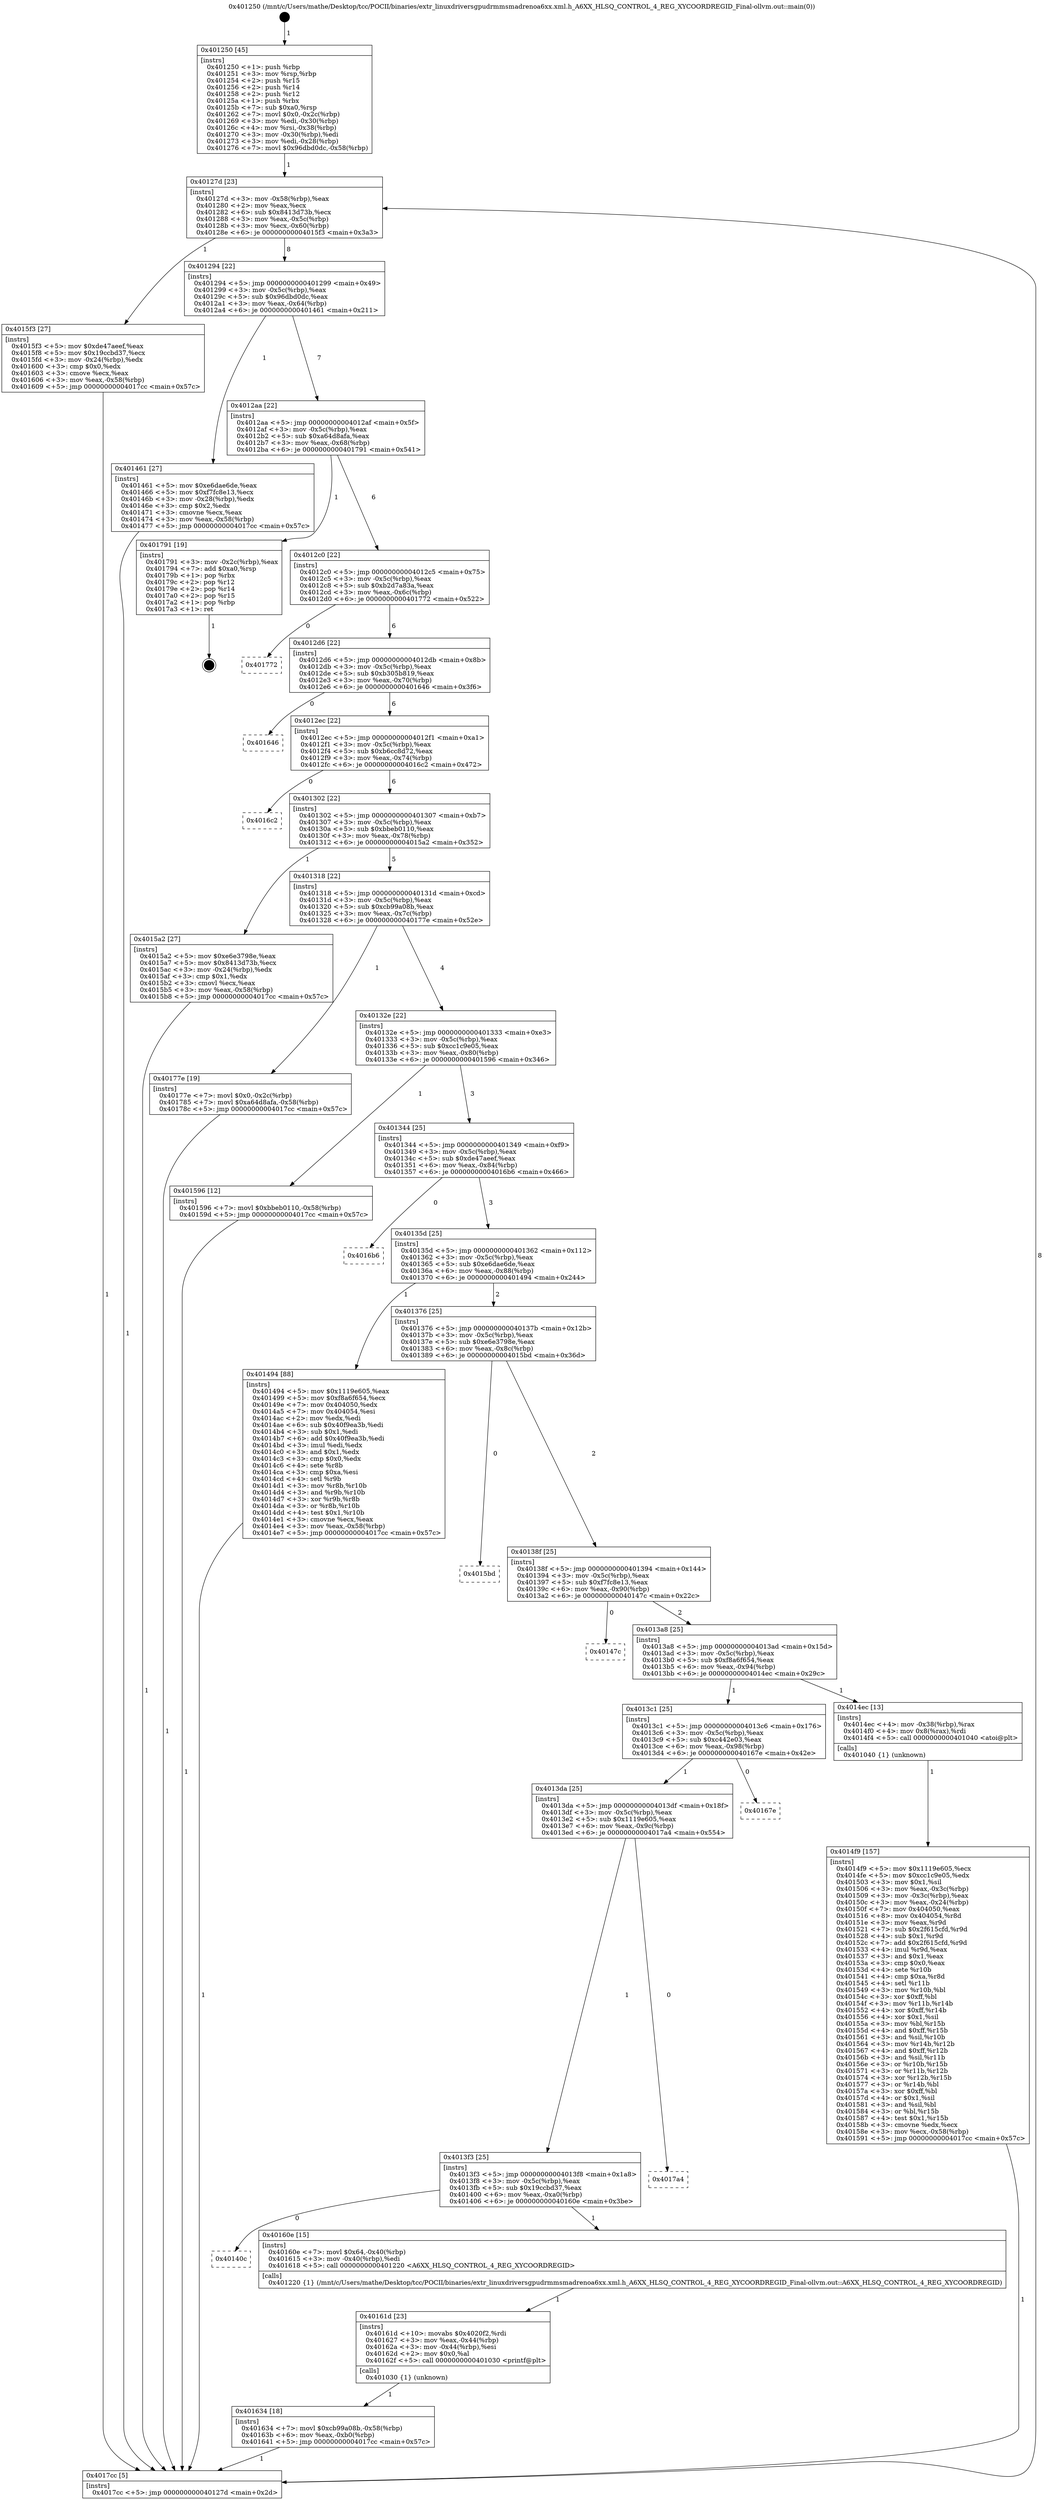 digraph "0x401250" {
  label = "0x401250 (/mnt/c/Users/mathe/Desktop/tcc/POCII/binaries/extr_linuxdriversgpudrmmsmadrenoa6xx.xml.h_A6XX_HLSQ_CONTROL_4_REG_XYCOORDREGID_Final-ollvm.out::main(0))"
  labelloc = "t"
  node[shape=record]

  Entry [label="",width=0.3,height=0.3,shape=circle,fillcolor=black,style=filled]
  "0x40127d" [label="{
     0x40127d [23]\l
     | [instrs]\l
     &nbsp;&nbsp;0x40127d \<+3\>: mov -0x58(%rbp),%eax\l
     &nbsp;&nbsp;0x401280 \<+2\>: mov %eax,%ecx\l
     &nbsp;&nbsp;0x401282 \<+6\>: sub $0x8413d73b,%ecx\l
     &nbsp;&nbsp;0x401288 \<+3\>: mov %eax,-0x5c(%rbp)\l
     &nbsp;&nbsp;0x40128b \<+3\>: mov %ecx,-0x60(%rbp)\l
     &nbsp;&nbsp;0x40128e \<+6\>: je 00000000004015f3 \<main+0x3a3\>\l
  }"]
  "0x4015f3" [label="{
     0x4015f3 [27]\l
     | [instrs]\l
     &nbsp;&nbsp;0x4015f3 \<+5\>: mov $0xde47aeef,%eax\l
     &nbsp;&nbsp;0x4015f8 \<+5\>: mov $0x19ccbd37,%ecx\l
     &nbsp;&nbsp;0x4015fd \<+3\>: mov -0x24(%rbp),%edx\l
     &nbsp;&nbsp;0x401600 \<+3\>: cmp $0x0,%edx\l
     &nbsp;&nbsp;0x401603 \<+3\>: cmove %ecx,%eax\l
     &nbsp;&nbsp;0x401606 \<+3\>: mov %eax,-0x58(%rbp)\l
     &nbsp;&nbsp;0x401609 \<+5\>: jmp 00000000004017cc \<main+0x57c\>\l
  }"]
  "0x401294" [label="{
     0x401294 [22]\l
     | [instrs]\l
     &nbsp;&nbsp;0x401294 \<+5\>: jmp 0000000000401299 \<main+0x49\>\l
     &nbsp;&nbsp;0x401299 \<+3\>: mov -0x5c(%rbp),%eax\l
     &nbsp;&nbsp;0x40129c \<+5\>: sub $0x96dbd0dc,%eax\l
     &nbsp;&nbsp;0x4012a1 \<+3\>: mov %eax,-0x64(%rbp)\l
     &nbsp;&nbsp;0x4012a4 \<+6\>: je 0000000000401461 \<main+0x211\>\l
  }"]
  Exit [label="",width=0.3,height=0.3,shape=circle,fillcolor=black,style=filled,peripheries=2]
  "0x401461" [label="{
     0x401461 [27]\l
     | [instrs]\l
     &nbsp;&nbsp;0x401461 \<+5\>: mov $0xe6dae6de,%eax\l
     &nbsp;&nbsp;0x401466 \<+5\>: mov $0xf7fc8e13,%ecx\l
     &nbsp;&nbsp;0x40146b \<+3\>: mov -0x28(%rbp),%edx\l
     &nbsp;&nbsp;0x40146e \<+3\>: cmp $0x2,%edx\l
     &nbsp;&nbsp;0x401471 \<+3\>: cmovne %ecx,%eax\l
     &nbsp;&nbsp;0x401474 \<+3\>: mov %eax,-0x58(%rbp)\l
     &nbsp;&nbsp;0x401477 \<+5\>: jmp 00000000004017cc \<main+0x57c\>\l
  }"]
  "0x4012aa" [label="{
     0x4012aa [22]\l
     | [instrs]\l
     &nbsp;&nbsp;0x4012aa \<+5\>: jmp 00000000004012af \<main+0x5f\>\l
     &nbsp;&nbsp;0x4012af \<+3\>: mov -0x5c(%rbp),%eax\l
     &nbsp;&nbsp;0x4012b2 \<+5\>: sub $0xa64d8afa,%eax\l
     &nbsp;&nbsp;0x4012b7 \<+3\>: mov %eax,-0x68(%rbp)\l
     &nbsp;&nbsp;0x4012ba \<+6\>: je 0000000000401791 \<main+0x541\>\l
  }"]
  "0x4017cc" [label="{
     0x4017cc [5]\l
     | [instrs]\l
     &nbsp;&nbsp;0x4017cc \<+5\>: jmp 000000000040127d \<main+0x2d\>\l
  }"]
  "0x401250" [label="{
     0x401250 [45]\l
     | [instrs]\l
     &nbsp;&nbsp;0x401250 \<+1\>: push %rbp\l
     &nbsp;&nbsp;0x401251 \<+3\>: mov %rsp,%rbp\l
     &nbsp;&nbsp;0x401254 \<+2\>: push %r15\l
     &nbsp;&nbsp;0x401256 \<+2\>: push %r14\l
     &nbsp;&nbsp;0x401258 \<+2\>: push %r12\l
     &nbsp;&nbsp;0x40125a \<+1\>: push %rbx\l
     &nbsp;&nbsp;0x40125b \<+7\>: sub $0xa0,%rsp\l
     &nbsp;&nbsp;0x401262 \<+7\>: movl $0x0,-0x2c(%rbp)\l
     &nbsp;&nbsp;0x401269 \<+3\>: mov %edi,-0x30(%rbp)\l
     &nbsp;&nbsp;0x40126c \<+4\>: mov %rsi,-0x38(%rbp)\l
     &nbsp;&nbsp;0x401270 \<+3\>: mov -0x30(%rbp),%edi\l
     &nbsp;&nbsp;0x401273 \<+3\>: mov %edi,-0x28(%rbp)\l
     &nbsp;&nbsp;0x401276 \<+7\>: movl $0x96dbd0dc,-0x58(%rbp)\l
  }"]
  "0x401634" [label="{
     0x401634 [18]\l
     | [instrs]\l
     &nbsp;&nbsp;0x401634 \<+7\>: movl $0xcb99a08b,-0x58(%rbp)\l
     &nbsp;&nbsp;0x40163b \<+6\>: mov %eax,-0xb0(%rbp)\l
     &nbsp;&nbsp;0x401641 \<+5\>: jmp 00000000004017cc \<main+0x57c\>\l
  }"]
  "0x401791" [label="{
     0x401791 [19]\l
     | [instrs]\l
     &nbsp;&nbsp;0x401791 \<+3\>: mov -0x2c(%rbp),%eax\l
     &nbsp;&nbsp;0x401794 \<+7\>: add $0xa0,%rsp\l
     &nbsp;&nbsp;0x40179b \<+1\>: pop %rbx\l
     &nbsp;&nbsp;0x40179c \<+2\>: pop %r12\l
     &nbsp;&nbsp;0x40179e \<+2\>: pop %r14\l
     &nbsp;&nbsp;0x4017a0 \<+2\>: pop %r15\l
     &nbsp;&nbsp;0x4017a2 \<+1\>: pop %rbp\l
     &nbsp;&nbsp;0x4017a3 \<+1\>: ret\l
  }"]
  "0x4012c0" [label="{
     0x4012c0 [22]\l
     | [instrs]\l
     &nbsp;&nbsp;0x4012c0 \<+5\>: jmp 00000000004012c5 \<main+0x75\>\l
     &nbsp;&nbsp;0x4012c5 \<+3\>: mov -0x5c(%rbp),%eax\l
     &nbsp;&nbsp;0x4012c8 \<+5\>: sub $0xb2d7a83a,%eax\l
     &nbsp;&nbsp;0x4012cd \<+3\>: mov %eax,-0x6c(%rbp)\l
     &nbsp;&nbsp;0x4012d0 \<+6\>: je 0000000000401772 \<main+0x522\>\l
  }"]
  "0x40161d" [label="{
     0x40161d [23]\l
     | [instrs]\l
     &nbsp;&nbsp;0x40161d \<+10\>: movabs $0x4020f2,%rdi\l
     &nbsp;&nbsp;0x401627 \<+3\>: mov %eax,-0x44(%rbp)\l
     &nbsp;&nbsp;0x40162a \<+3\>: mov -0x44(%rbp),%esi\l
     &nbsp;&nbsp;0x40162d \<+2\>: mov $0x0,%al\l
     &nbsp;&nbsp;0x40162f \<+5\>: call 0000000000401030 \<printf@plt\>\l
     | [calls]\l
     &nbsp;&nbsp;0x401030 \{1\} (unknown)\l
  }"]
  "0x401772" [label="{
     0x401772\l
  }", style=dashed]
  "0x4012d6" [label="{
     0x4012d6 [22]\l
     | [instrs]\l
     &nbsp;&nbsp;0x4012d6 \<+5\>: jmp 00000000004012db \<main+0x8b\>\l
     &nbsp;&nbsp;0x4012db \<+3\>: mov -0x5c(%rbp),%eax\l
     &nbsp;&nbsp;0x4012de \<+5\>: sub $0xb305b819,%eax\l
     &nbsp;&nbsp;0x4012e3 \<+3\>: mov %eax,-0x70(%rbp)\l
     &nbsp;&nbsp;0x4012e6 \<+6\>: je 0000000000401646 \<main+0x3f6\>\l
  }"]
  "0x40140c" [label="{
     0x40140c\l
  }", style=dashed]
  "0x401646" [label="{
     0x401646\l
  }", style=dashed]
  "0x4012ec" [label="{
     0x4012ec [22]\l
     | [instrs]\l
     &nbsp;&nbsp;0x4012ec \<+5\>: jmp 00000000004012f1 \<main+0xa1\>\l
     &nbsp;&nbsp;0x4012f1 \<+3\>: mov -0x5c(%rbp),%eax\l
     &nbsp;&nbsp;0x4012f4 \<+5\>: sub $0xb6cc8d72,%eax\l
     &nbsp;&nbsp;0x4012f9 \<+3\>: mov %eax,-0x74(%rbp)\l
     &nbsp;&nbsp;0x4012fc \<+6\>: je 00000000004016c2 \<main+0x472\>\l
  }"]
  "0x40160e" [label="{
     0x40160e [15]\l
     | [instrs]\l
     &nbsp;&nbsp;0x40160e \<+7\>: movl $0x64,-0x40(%rbp)\l
     &nbsp;&nbsp;0x401615 \<+3\>: mov -0x40(%rbp),%edi\l
     &nbsp;&nbsp;0x401618 \<+5\>: call 0000000000401220 \<A6XX_HLSQ_CONTROL_4_REG_XYCOORDREGID\>\l
     | [calls]\l
     &nbsp;&nbsp;0x401220 \{1\} (/mnt/c/Users/mathe/Desktop/tcc/POCII/binaries/extr_linuxdriversgpudrmmsmadrenoa6xx.xml.h_A6XX_HLSQ_CONTROL_4_REG_XYCOORDREGID_Final-ollvm.out::A6XX_HLSQ_CONTROL_4_REG_XYCOORDREGID)\l
  }"]
  "0x4016c2" [label="{
     0x4016c2\l
  }", style=dashed]
  "0x401302" [label="{
     0x401302 [22]\l
     | [instrs]\l
     &nbsp;&nbsp;0x401302 \<+5\>: jmp 0000000000401307 \<main+0xb7\>\l
     &nbsp;&nbsp;0x401307 \<+3\>: mov -0x5c(%rbp),%eax\l
     &nbsp;&nbsp;0x40130a \<+5\>: sub $0xbbeb0110,%eax\l
     &nbsp;&nbsp;0x40130f \<+3\>: mov %eax,-0x78(%rbp)\l
     &nbsp;&nbsp;0x401312 \<+6\>: je 00000000004015a2 \<main+0x352\>\l
  }"]
  "0x4013f3" [label="{
     0x4013f3 [25]\l
     | [instrs]\l
     &nbsp;&nbsp;0x4013f3 \<+5\>: jmp 00000000004013f8 \<main+0x1a8\>\l
     &nbsp;&nbsp;0x4013f8 \<+3\>: mov -0x5c(%rbp),%eax\l
     &nbsp;&nbsp;0x4013fb \<+5\>: sub $0x19ccbd37,%eax\l
     &nbsp;&nbsp;0x401400 \<+6\>: mov %eax,-0xa0(%rbp)\l
     &nbsp;&nbsp;0x401406 \<+6\>: je 000000000040160e \<main+0x3be\>\l
  }"]
  "0x4015a2" [label="{
     0x4015a2 [27]\l
     | [instrs]\l
     &nbsp;&nbsp;0x4015a2 \<+5\>: mov $0xe6e3798e,%eax\l
     &nbsp;&nbsp;0x4015a7 \<+5\>: mov $0x8413d73b,%ecx\l
     &nbsp;&nbsp;0x4015ac \<+3\>: mov -0x24(%rbp),%edx\l
     &nbsp;&nbsp;0x4015af \<+3\>: cmp $0x1,%edx\l
     &nbsp;&nbsp;0x4015b2 \<+3\>: cmovl %ecx,%eax\l
     &nbsp;&nbsp;0x4015b5 \<+3\>: mov %eax,-0x58(%rbp)\l
     &nbsp;&nbsp;0x4015b8 \<+5\>: jmp 00000000004017cc \<main+0x57c\>\l
  }"]
  "0x401318" [label="{
     0x401318 [22]\l
     | [instrs]\l
     &nbsp;&nbsp;0x401318 \<+5\>: jmp 000000000040131d \<main+0xcd\>\l
     &nbsp;&nbsp;0x40131d \<+3\>: mov -0x5c(%rbp),%eax\l
     &nbsp;&nbsp;0x401320 \<+5\>: sub $0xcb99a08b,%eax\l
     &nbsp;&nbsp;0x401325 \<+3\>: mov %eax,-0x7c(%rbp)\l
     &nbsp;&nbsp;0x401328 \<+6\>: je 000000000040177e \<main+0x52e\>\l
  }"]
  "0x4017a4" [label="{
     0x4017a4\l
  }", style=dashed]
  "0x40177e" [label="{
     0x40177e [19]\l
     | [instrs]\l
     &nbsp;&nbsp;0x40177e \<+7\>: movl $0x0,-0x2c(%rbp)\l
     &nbsp;&nbsp;0x401785 \<+7\>: movl $0xa64d8afa,-0x58(%rbp)\l
     &nbsp;&nbsp;0x40178c \<+5\>: jmp 00000000004017cc \<main+0x57c\>\l
  }"]
  "0x40132e" [label="{
     0x40132e [22]\l
     | [instrs]\l
     &nbsp;&nbsp;0x40132e \<+5\>: jmp 0000000000401333 \<main+0xe3\>\l
     &nbsp;&nbsp;0x401333 \<+3\>: mov -0x5c(%rbp),%eax\l
     &nbsp;&nbsp;0x401336 \<+5\>: sub $0xcc1c9e05,%eax\l
     &nbsp;&nbsp;0x40133b \<+3\>: mov %eax,-0x80(%rbp)\l
     &nbsp;&nbsp;0x40133e \<+6\>: je 0000000000401596 \<main+0x346\>\l
  }"]
  "0x4013da" [label="{
     0x4013da [25]\l
     | [instrs]\l
     &nbsp;&nbsp;0x4013da \<+5\>: jmp 00000000004013df \<main+0x18f\>\l
     &nbsp;&nbsp;0x4013df \<+3\>: mov -0x5c(%rbp),%eax\l
     &nbsp;&nbsp;0x4013e2 \<+5\>: sub $0x1119e605,%eax\l
     &nbsp;&nbsp;0x4013e7 \<+6\>: mov %eax,-0x9c(%rbp)\l
     &nbsp;&nbsp;0x4013ed \<+6\>: je 00000000004017a4 \<main+0x554\>\l
  }"]
  "0x401596" [label="{
     0x401596 [12]\l
     | [instrs]\l
     &nbsp;&nbsp;0x401596 \<+7\>: movl $0xbbeb0110,-0x58(%rbp)\l
     &nbsp;&nbsp;0x40159d \<+5\>: jmp 00000000004017cc \<main+0x57c\>\l
  }"]
  "0x401344" [label="{
     0x401344 [25]\l
     | [instrs]\l
     &nbsp;&nbsp;0x401344 \<+5\>: jmp 0000000000401349 \<main+0xf9\>\l
     &nbsp;&nbsp;0x401349 \<+3\>: mov -0x5c(%rbp),%eax\l
     &nbsp;&nbsp;0x40134c \<+5\>: sub $0xde47aeef,%eax\l
     &nbsp;&nbsp;0x401351 \<+6\>: mov %eax,-0x84(%rbp)\l
     &nbsp;&nbsp;0x401357 \<+6\>: je 00000000004016b6 \<main+0x466\>\l
  }"]
  "0x40167e" [label="{
     0x40167e\l
  }", style=dashed]
  "0x4016b6" [label="{
     0x4016b6\l
  }", style=dashed]
  "0x40135d" [label="{
     0x40135d [25]\l
     | [instrs]\l
     &nbsp;&nbsp;0x40135d \<+5\>: jmp 0000000000401362 \<main+0x112\>\l
     &nbsp;&nbsp;0x401362 \<+3\>: mov -0x5c(%rbp),%eax\l
     &nbsp;&nbsp;0x401365 \<+5\>: sub $0xe6dae6de,%eax\l
     &nbsp;&nbsp;0x40136a \<+6\>: mov %eax,-0x88(%rbp)\l
     &nbsp;&nbsp;0x401370 \<+6\>: je 0000000000401494 \<main+0x244\>\l
  }"]
  "0x4014f9" [label="{
     0x4014f9 [157]\l
     | [instrs]\l
     &nbsp;&nbsp;0x4014f9 \<+5\>: mov $0x1119e605,%ecx\l
     &nbsp;&nbsp;0x4014fe \<+5\>: mov $0xcc1c9e05,%edx\l
     &nbsp;&nbsp;0x401503 \<+3\>: mov $0x1,%sil\l
     &nbsp;&nbsp;0x401506 \<+3\>: mov %eax,-0x3c(%rbp)\l
     &nbsp;&nbsp;0x401509 \<+3\>: mov -0x3c(%rbp),%eax\l
     &nbsp;&nbsp;0x40150c \<+3\>: mov %eax,-0x24(%rbp)\l
     &nbsp;&nbsp;0x40150f \<+7\>: mov 0x404050,%eax\l
     &nbsp;&nbsp;0x401516 \<+8\>: mov 0x404054,%r8d\l
     &nbsp;&nbsp;0x40151e \<+3\>: mov %eax,%r9d\l
     &nbsp;&nbsp;0x401521 \<+7\>: sub $0x2f615cfd,%r9d\l
     &nbsp;&nbsp;0x401528 \<+4\>: sub $0x1,%r9d\l
     &nbsp;&nbsp;0x40152c \<+7\>: add $0x2f615cfd,%r9d\l
     &nbsp;&nbsp;0x401533 \<+4\>: imul %r9d,%eax\l
     &nbsp;&nbsp;0x401537 \<+3\>: and $0x1,%eax\l
     &nbsp;&nbsp;0x40153a \<+3\>: cmp $0x0,%eax\l
     &nbsp;&nbsp;0x40153d \<+4\>: sete %r10b\l
     &nbsp;&nbsp;0x401541 \<+4\>: cmp $0xa,%r8d\l
     &nbsp;&nbsp;0x401545 \<+4\>: setl %r11b\l
     &nbsp;&nbsp;0x401549 \<+3\>: mov %r10b,%bl\l
     &nbsp;&nbsp;0x40154c \<+3\>: xor $0xff,%bl\l
     &nbsp;&nbsp;0x40154f \<+3\>: mov %r11b,%r14b\l
     &nbsp;&nbsp;0x401552 \<+4\>: xor $0xff,%r14b\l
     &nbsp;&nbsp;0x401556 \<+4\>: xor $0x1,%sil\l
     &nbsp;&nbsp;0x40155a \<+3\>: mov %bl,%r15b\l
     &nbsp;&nbsp;0x40155d \<+4\>: and $0xff,%r15b\l
     &nbsp;&nbsp;0x401561 \<+3\>: and %sil,%r10b\l
     &nbsp;&nbsp;0x401564 \<+3\>: mov %r14b,%r12b\l
     &nbsp;&nbsp;0x401567 \<+4\>: and $0xff,%r12b\l
     &nbsp;&nbsp;0x40156b \<+3\>: and %sil,%r11b\l
     &nbsp;&nbsp;0x40156e \<+3\>: or %r10b,%r15b\l
     &nbsp;&nbsp;0x401571 \<+3\>: or %r11b,%r12b\l
     &nbsp;&nbsp;0x401574 \<+3\>: xor %r12b,%r15b\l
     &nbsp;&nbsp;0x401577 \<+3\>: or %r14b,%bl\l
     &nbsp;&nbsp;0x40157a \<+3\>: xor $0xff,%bl\l
     &nbsp;&nbsp;0x40157d \<+4\>: or $0x1,%sil\l
     &nbsp;&nbsp;0x401581 \<+3\>: and %sil,%bl\l
     &nbsp;&nbsp;0x401584 \<+3\>: or %bl,%r15b\l
     &nbsp;&nbsp;0x401587 \<+4\>: test $0x1,%r15b\l
     &nbsp;&nbsp;0x40158b \<+3\>: cmovne %edx,%ecx\l
     &nbsp;&nbsp;0x40158e \<+3\>: mov %ecx,-0x58(%rbp)\l
     &nbsp;&nbsp;0x401591 \<+5\>: jmp 00000000004017cc \<main+0x57c\>\l
  }"]
  "0x401494" [label="{
     0x401494 [88]\l
     | [instrs]\l
     &nbsp;&nbsp;0x401494 \<+5\>: mov $0x1119e605,%eax\l
     &nbsp;&nbsp;0x401499 \<+5\>: mov $0xf8a6f654,%ecx\l
     &nbsp;&nbsp;0x40149e \<+7\>: mov 0x404050,%edx\l
     &nbsp;&nbsp;0x4014a5 \<+7\>: mov 0x404054,%esi\l
     &nbsp;&nbsp;0x4014ac \<+2\>: mov %edx,%edi\l
     &nbsp;&nbsp;0x4014ae \<+6\>: sub $0x40f9ea3b,%edi\l
     &nbsp;&nbsp;0x4014b4 \<+3\>: sub $0x1,%edi\l
     &nbsp;&nbsp;0x4014b7 \<+6\>: add $0x40f9ea3b,%edi\l
     &nbsp;&nbsp;0x4014bd \<+3\>: imul %edi,%edx\l
     &nbsp;&nbsp;0x4014c0 \<+3\>: and $0x1,%edx\l
     &nbsp;&nbsp;0x4014c3 \<+3\>: cmp $0x0,%edx\l
     &nbsp;&nbsp;0x4014c6 \<+4\>: sete %r8b\l
     &nbsp;&nbsp;0x4014ca \<+3\>: cmp $0xa,%esi\l
     &nbsp;&nbsp;0x4014cd \<+4\>: setl %r9b\l
     &nbsp;&nbsp;0x4014d1 \<+3\>: mov %r8b,%r10b\l
     &nbsp;&nbsp;0x4014d4 \<+3\>: and %r9b,%r10b\l
     &nbsp;&nbsp;0x4014d7 \<+3\>: xor %r9b,%r8b\l
     &nbsp;&nbsp;0x4014da \<+3\>: or %r8b,%r10b\l
     &nbsp;&nbsp;0x4014dd \<+4\>: test $0x1,%r10b\l
     &nbsp;&nbsp;0x4014e1 \<+3\>: cmovne %ecx,%eax\l
     &nbsp;&nbsp;0x4014e4 \<+3\>: mov %eax,-0x58(%rbp)\l
     &nbsp;&nbsp;0x4014e7 \<+5\>: jmp 00000000004017cc \<main+0x57c\>\l
  }"]
  "0x401376" [label="{
     0x401376 [25]\l
     | [instrs]\l
     &nbsp;&nbsp;0x401376 \<+5\>: jmp 000000000040137b \<main+0x12b\>\l
     &nbsp;&nbsp;0x40137b \<+3\>: mov -0x5c(%rbp),%eax\l
     &nbsp;&nbsp;0x40137e \<+5\>: sub $0xe6e3798e,%eax\l
     &nbsp;&nbsp;0x401383 \<+6\>: mov %eax,-0x8c(%rbp)\l
     &nbsp;&nbsp;0x401389 \<+6\>: je 00000000004015bd \<main+0x36d\>\l
  }"]
  "0x4013c1" [label="{
     0x4013c1 [25]\l
     | [instrs]\l
     &nbsp;&nbsp;0x4013c1 \<+5\>: jmp 00000000004013c6 \<main+0x176\>\l
     &nbsp;&nbsp;0x4013c6 \<+3\>: mov -0x5c(%rbp),%eax\l
     &nbsp;&nbsp;0x4013c9 \<+5\>: sub $0xc442e03,%eax\l
     &nbsp;&nbsp;0x4013ce \<+6\>: mov %eax,-0x98(%rbp)\l
     &nbsp;&nbsp;0x4013d4 \<+6\>: je 000000000040167e \<main+0x42e\>\l
  }"]
  "0x4015bd" [label="{
     0x4015bd\l
  }", style=dashed]
  "0x40138f" [label="{
     0x40138f [25]\l
     | [instrs]\l
     &nbsp;&nbsp;0x40138f \<+5\>: jmp 0000000000401394 \<main+0x144\>\l
     &nbsp;&nbsp;0x401394 \<+3\>: mov -0x5c(%rbp),%eax\l
     &nbsp;&nbsp;0x401397 \<+5\>: sub $0xf7fc8e13,%eax\l
     &nbsp;&nbsp;0x40139c \<+6\>: mov %eax,-0x90(%rbp)\l
     &nbsp;&nbsp;0x4013a2 \<+6\>: je 000000000040147c \<main+0x22c\>\l
  }"]
  "0x4014ec" [label="{
     0x4014ec [13]\l
     | [instrs]\l
     &nbsp;&nbsp;0x4014ec \<+4\>: mov -0x38(%rbp),%rax\l
     &nbsp;&nbsp;0x4014f0 \<+4\>: mov 0x8(%rax),%rdi\l
     &nbsp;&nbsp;0x4014f4 \<+5\>: call 0000000000401040 \<atoi@plt\>\l
     | [calls]\l
     &nbsp;&nbsp;0x401040 \{1\} (unknown)\l
  }"]
  "0x40147c" [label="{
     0x40147c\l
  }", style=dashed]
  "0x4013a8" [label="{
     0x4013a8 [25]\l
     | [instrs]\l
     &nbsp;&nbsp;0x4013a8 \<+5\>: jmp 00000000004013ad \<main+0x15d\>\l
     &nbsp;&nbsp;0x4013ad \<+3\>: mov -0x5c(%rbp),%eax\l
     &nbsp;&nbsp;0x4013b0 \<+5\>: sub $0xf8a6f654,%eax\l
     &nbsp;&nbsp;0x4013b5 \<+6\>: mov %eax,-0x94(%rbp)\l
     &nbsp;&nbsp;0x4013bb \<+6\>: je 00000000004014ec \<main+0x29c\>\l
  }"]
  Entry -> "0x401250" [label=" 1"]
  "0x40127d" -> "0x4015f3" [label=" 1"]
  "0x40127d" -> "0x401294" [label=" 8"]
  "0x401791" -> Exit [label=" 1"]
  "0x401294" -> "0x401461" [label=" 1"]
  "0x401294" -> "0x4012aa" [label=" 7"]
  "0x401461" -> "0x4017cc" [label=" 1"]
  "0x401250" -> "0x40127d" [label=" 1"]
  "0x4017cc" -> "0x40127d" [label=" 8"]
  "0x40177e" -> "0x4017cc" [label=" 1"]
  "0x4012aa" -> "0x401791" [label=" 1"]
  "0x4012aa" -> "0x4012c0" [label=" 6"]
  "0x401634" -> "0x4017cc" [label=" 1"]
  "0x4012c0" -> "0x401772" [label=" 0"]
  "0x4012c0" -> "0x4012d6" [label=" 6"]
  "0x40161d" -> "0x401634" [label=" 1"]
  "0x4012d6" -> "0x401646" [label=" 0"]
  "0x4012d6" -> "0x4012ec" [label=" 6"]
  "0x40160e" -> "0x40161d" [label=" 1"]
  "0x4012ec" -> "0x4016c2" [label=" 0"]
  "0x4012ec" -> "0x401302" [label=" 6"]
  "0x4013f3" -> "0x40140c" [label=" 0"]
  "0x401302" -> "0x4015a2" [label=" 1"]
  "0x401302" -> "0x401318" [label=" 5"]
  "0x4013f3" -> "0x40160e" [label=" 1"]
  "0x401318" -> "0x40177e" [label=" 1"]
  "0x401318" -> "0x40132e" [label=" 4"]
  "0x4013da" -> "0x4013f3" [label=" 1"]
  "0x40132e" -> "0x401596" [label=" 1"]
  "0x40132e" -> "0x401344" [label=" 3"]
  "0x4013da" -> "0x4017a4" [label=" 0"]
  "0x401344" -> "0x4016b6" [label=" 0"]
  "0x401344" -> "0x40135d" [label=" 3"]
  "0x4013c1" -> "0x4013da" [label=" 1"]
  "0x40135d" -> "0x401494" [label=" 1"]
  "0x40135d" -> "0x401376" [label=" 2"]
  "0x401494" -> "0x4017cc" [label=" 1"]
  "0x4013c1" -> "0x40167e" [label=" 0"]
  "0x401376" -> "0x4015bd" [label=" 0"]
  "0x401376" -> "0x40138f" [label=" 2"]
  "0x4015f3" -> "0x4017cc" [label=" 1"]
  "0x40138f" -> "0x40147c" [label=" 0"]
  "0x40138f" -> "0x4013a8" [label=" 2"]
  "0x4015a2" -> "0x4017cc" [label=" 1"]
  "0x4013a8" -> "0x4014ec" [label=" 1"]
  "0x4013a8" -> "0x4013c1" [label=" 1"]
  "0x4014ec" -> "0x4014f9" [label=" 1"]
  "0x4014f9" -> "0x4017cc" [label=" 1"]
  "0x401596" -> "0x4017cc" [label=" 1"]
}
